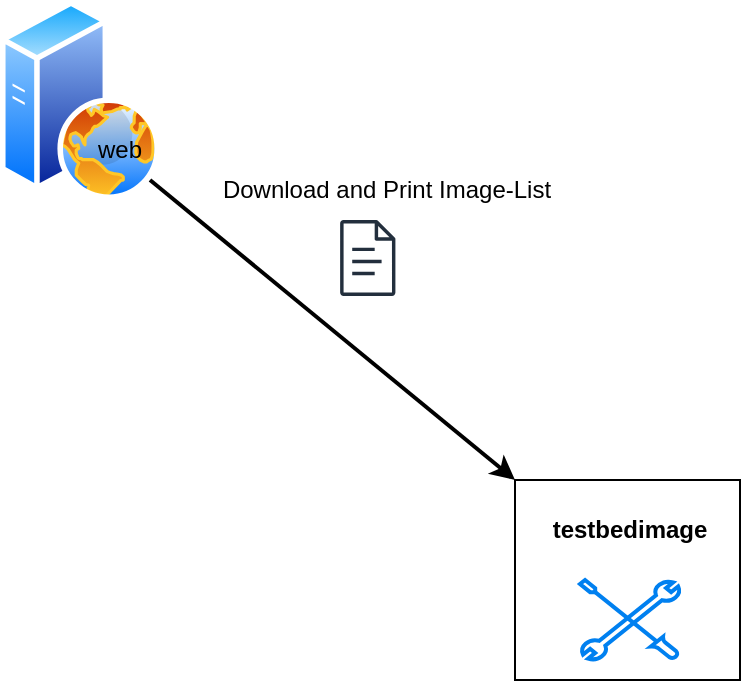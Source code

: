 <mxfile version="21.8.2" type="device">
  <diagram name="Page-1" id="lD_Rw_9kjYGrWwU5uTNK">
    <mxGraphModel dx="1430" dy="746" grid="1" gridSize="10" guides="1" tooltips="1" connect="1" arrows="1" fold="1" page="1" pageScale="1" pageWidth="850" pageHeight="1100" math="0" shadow="0">
      <root>
        <mxCell id="0" />
        <mxCell id="1" parent="0" />
        <mxCell id="hXrwtRvcpEDOgqO_QYrS-4" value="" style="whiteSpace=wrap;html=1;" vertex="1" parent="1">
          <mxGeometry x="377.5" y="320" width="112.5" height="100" as="geometry" />
        </mxCell>
        <mxCell id="hXrwtRvcpEDOgqO_QYrS-2" value="" style="html=1;verticalLabelPosition=bottom;align=center;labelBackgroundColor=#ffffff;verticalAlign=top;strokeWidth=2;strokeColor=#0080F0;shadow=0;dashed=0;shape=mxgraph.ios7.icons.tools;pointerEvents=1" vertex="1" parent="1">
          <mxGeometry x="410" y="370" width="50" height="40" as="geometry" />
        </mxCell>
        <mxCell id="hXrwtRvcpEDOgqO_QYrS-3" value="testbedimage" style="text;strokeColor=none;align=center;fillColor=none;html=1;verticalAlign=middle;whiteSpace=wrap;rounded=0;fontStyle=1" vertex="1" parent="1">
          <mxGeometry x="405" y="330" width="60" height="30" as="geometry" />
        </mxCell>
        <mxCell id="hXrwtRvcpEDOgqO_QYrS-5" value="" style="image;aspect=fixed;perimeter=ellipsePerimeter;html=1;align=center;shadow=0;dashed=0;spacingTop=3;image=img/lib/active_directory/web_server.svg;" vertex="1" parent="1">
          <mxGeometry x="120" y="80" width="80" height="100" as="geometry" />
        </mxCell>
        <mxCell id="hXrwtRvcpEDOgqO_QYrS-19" style="rounded=0;orthogonalLoop=1;jettySize=auto;html=1;exitX=0.75;exitY=1;exitDx=0;exitDy=0;entryX=0;entryY=0;entryDx=0;entryDy=0;strokeWidth=2;" edge="1" parent="1" source="hXrwtRvcpEDOgqO_QYrS-6" target="hXrwtRvcpEDOgqO_QYrS-4">
          <mxGeometry relative="1" as="geometry" />
        </mxCell>
        <mxCell id="hXrwtRvcpEDOgqO_QYrS-6" value="web" style="text;strokeColor=none;align=center;fillColor=none;html=1;verticalAlign=middle;whiteSpace=wrap;rounded=0;" vertex="1" parent="1">
          <mxGeometry x="150" y="140" width="60" height="30" as="geometry" />
        </mxCell>
        <mxCell id="hXrwtRvcpEDOgqO_QYrS-9" value="Download and Print Image-List" style="text;strokeColor=none;align=center;fillColor=none;html=1;verticalAlign=middle;whiteSpace=wrap;rounded=0;" vertex="1" parent="1">
          <mxGeometry x="221.93" y="160" width="183.07" height="30" as="geometry" />
        </mxCell>
        <mxCell id="hXrwtRvcpEDOgqO_QYrS-20" value="" style="sketch=0;outlineConnect=0;fontColor=#232F3E;gradientColor=none;fillColor=#232F3D;strokeColor=none;dashed=0;verticalLabelPosition=bottom;verticalAlign=top;align=center;html=1;fontSize=12;fontStyle=0;aspect=fixed;pointerEvents=1;shape=mxgraph.aws4.document;" vertex="1" parent="1">
          <mxGeometry x="290" y="190" width="27.77" height="38" as="geometry" />
        </mxCell>
      </root>
    </mxGraphModel>
  </diagram>
</mxfile>
